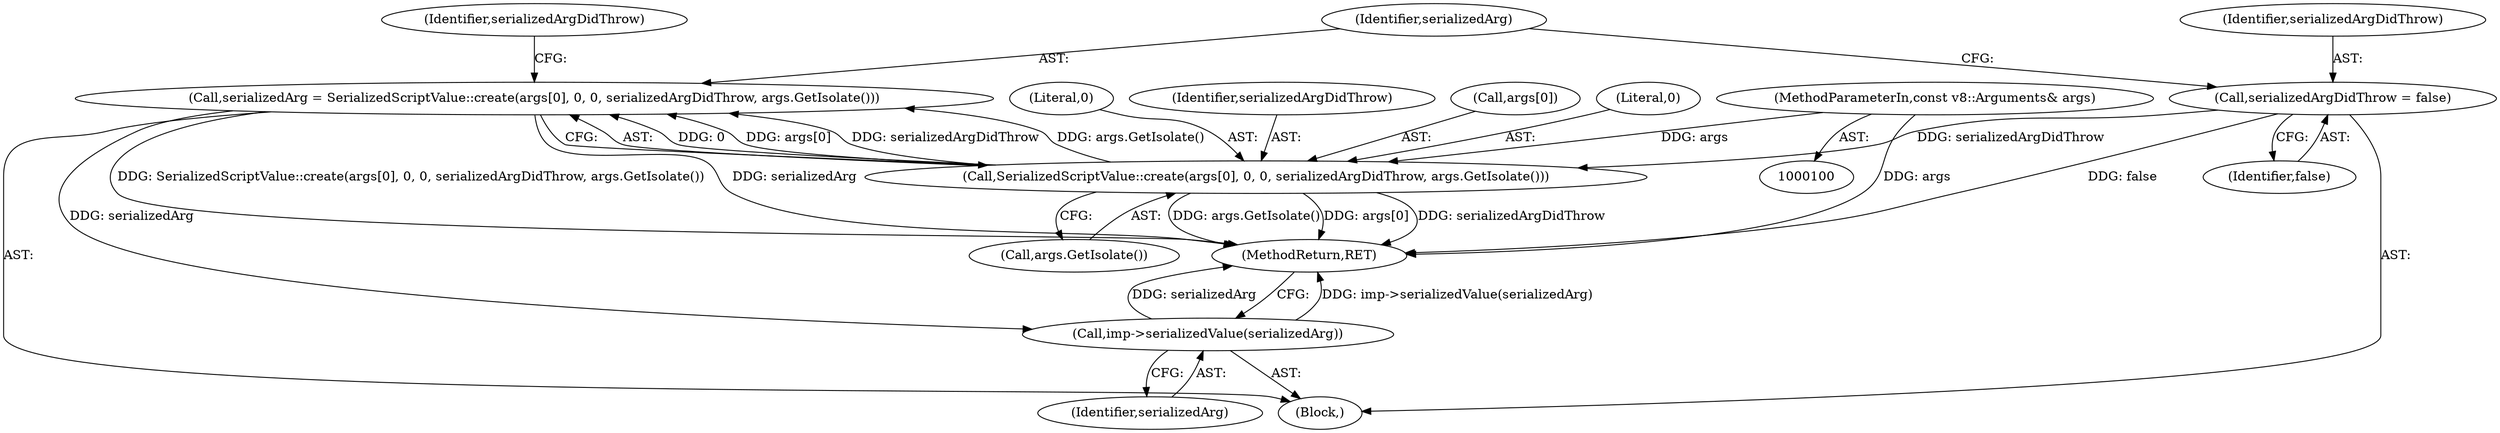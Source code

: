 digraph "0_Chrome_e9372a1bfd3588a80fcf49aa07321f0971dd6091_38@API" {
"1000121" [label="(Call,serializedArg = SerializedScriptValue::create(args[0], 0, 0, serializedArgDidThrow, args.GetIsolate()))"];
"1000123" [label="(Call,SerializedScriptValue::create(args[0], 0, 0, serializedArgDidThrow, args.GetIsolate()))"];
"1000101" [label="(MethodParameterIn,const v8::Arguments& args)"];
"1000117" [label="(Call,serializedArgDidThrow = false)"];
"1000135" [label="(Call,imp->serializedValue(serializedArg))"];
"1000102" [label="(Block,)"];
"1000117" [label="(Call,serializedArgDidThrow = false)"];
"1000127" [label="(Literal,0)"];
"1000118" [label="(Identifier,serializedArgDidThrow)"];
"1000130" [label="(Call,args.GetIsolate())"];
"1000129" [label="(Identifier,serializedArgDidThrow)"];
"1000132" [label="(Identifier,serializedArgDidThrow)"];
"1000135" [label="(Call,imp->serializedValue(serializedArg))"];
"1000119" [label="(Identifier,false)"];
"1000121" [label="(Call,serializedArg = SerializedScriptValue::create(args[0], 0, 0, serializedArgDidThrow, args.GetIsolate()))"];
"1000123" [label="(Call,SerializedScriptValue::create(args[0], 0, 0, serializedArgDidThrow, args.GetIsolate()))"];
"1000137" [label="(MethodReturn,RET)"];
"1000124" [label="(Call,args[0])"];
"1000128" [label="(Literal,0)"];
"1000101" [label="(MethodParameterIn,const v8::Arguments& args)"];
"1000136" [label="(Identifier,serializedArg)"];
"1000122" [label="(Identifier,serializedArg)"];
"1000121" -> "1000102"  [label="AST: "];
"1000121" -> "1000123"  [label="CFG: "];
"1000122" -> "1000121"  [label="AST: "];
"1000123" -> "1000121"  [label="AST: "];
"1000132" -> "1000121"  [label="CFG: "];
"1000121" -> "1000137"  [label="DDG: SerializedScriptValue::create(args[0], 0, 0, serializedArgDidThrow, args.GetIsolate())"];
"1000121" -> "1000137"  [label="DDG: serializedArg"];
"1000123" -> "1000121"  [label="DDG: 0"];
"1000123" -> "1000121"  [label="DDG: args[0]"];
"1000123" -> "1000121"  [label="DDG: serializedArgDidThrow"];
"1000123" -> "1000121"  [label="DDG: args.GetIsolate()"];
"1000121" -> "1000135"  [label="DDG: serializedArg"];
"1000123" -> "1000130"  [label="CFG: "];
"1000124" -> "1000123"  [label="AST: "];
"1000127" -> "1000123"  [label="AST: "];
"1000128" -> "1000123"  [label="AST: "];
"1000129" -> "1000123"  [label="AST: "];
"1000130" -> "1000123"  [label="AST: "];
"1000123" -> "1000137"  [label="DDG: args.GetIsolate()"];
"1000123" -> "1000137"  [label="DDG: args[0]"];
"1000123" -> "1000137"  [label="DDG: serializedArgDidThrow"];
"1000101" -> "1000123"  [label="DDG: args"];
"1000117" -> "1000123"  [label="DDG: serializedArgDidThrow"];
"1000101" -> "1000100"  [label="AST: "];
"1000101" -> "1000137"  [label="DDG: args"];
"1000117" -> "1000102"  [label="AST: "];
"1000117" -> "1000119"  [label="CFG: "];
"1000118" -> "1000117"  [label="AST: "];
"1000119" -> "1000117"  [label="AST: "];
"1000122" -> "1000117"  [label="CFG: "];
"1000117" -> "1000137"  [label="DDG: false"];
"1000135" -> "1000102"  [label="AST: "];
"1000135" -> "1000136"  [label="CFG: "];
"1000136" -> "1000135"  [label="AST: "];
"1000137" -> "1000135"  [label="CFG: "];
"1000135" -> "1000137"  [label="DDG: imp->serializedValue(serializedArg)"];
"1000135" -> "1000137"  [label="DDG: serializedArg"];
}
